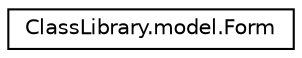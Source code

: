 digraph "Graphical Class Hierarchy"
{
  edge [fontname="Helvetica",fontsize="10",labelfontname="Helvetica",labelfontsize="10"];
  node [fontname="Helvetica",fontsize="10",shape=record];
  rankdir="LR";
  Node0 [label="ClassLibrary.model.Form",height=0.2,width=0.4,color="black", fillcolor="white", style="filled",URL="$class_class_library_1_1model_1_1_form.html"];
}

